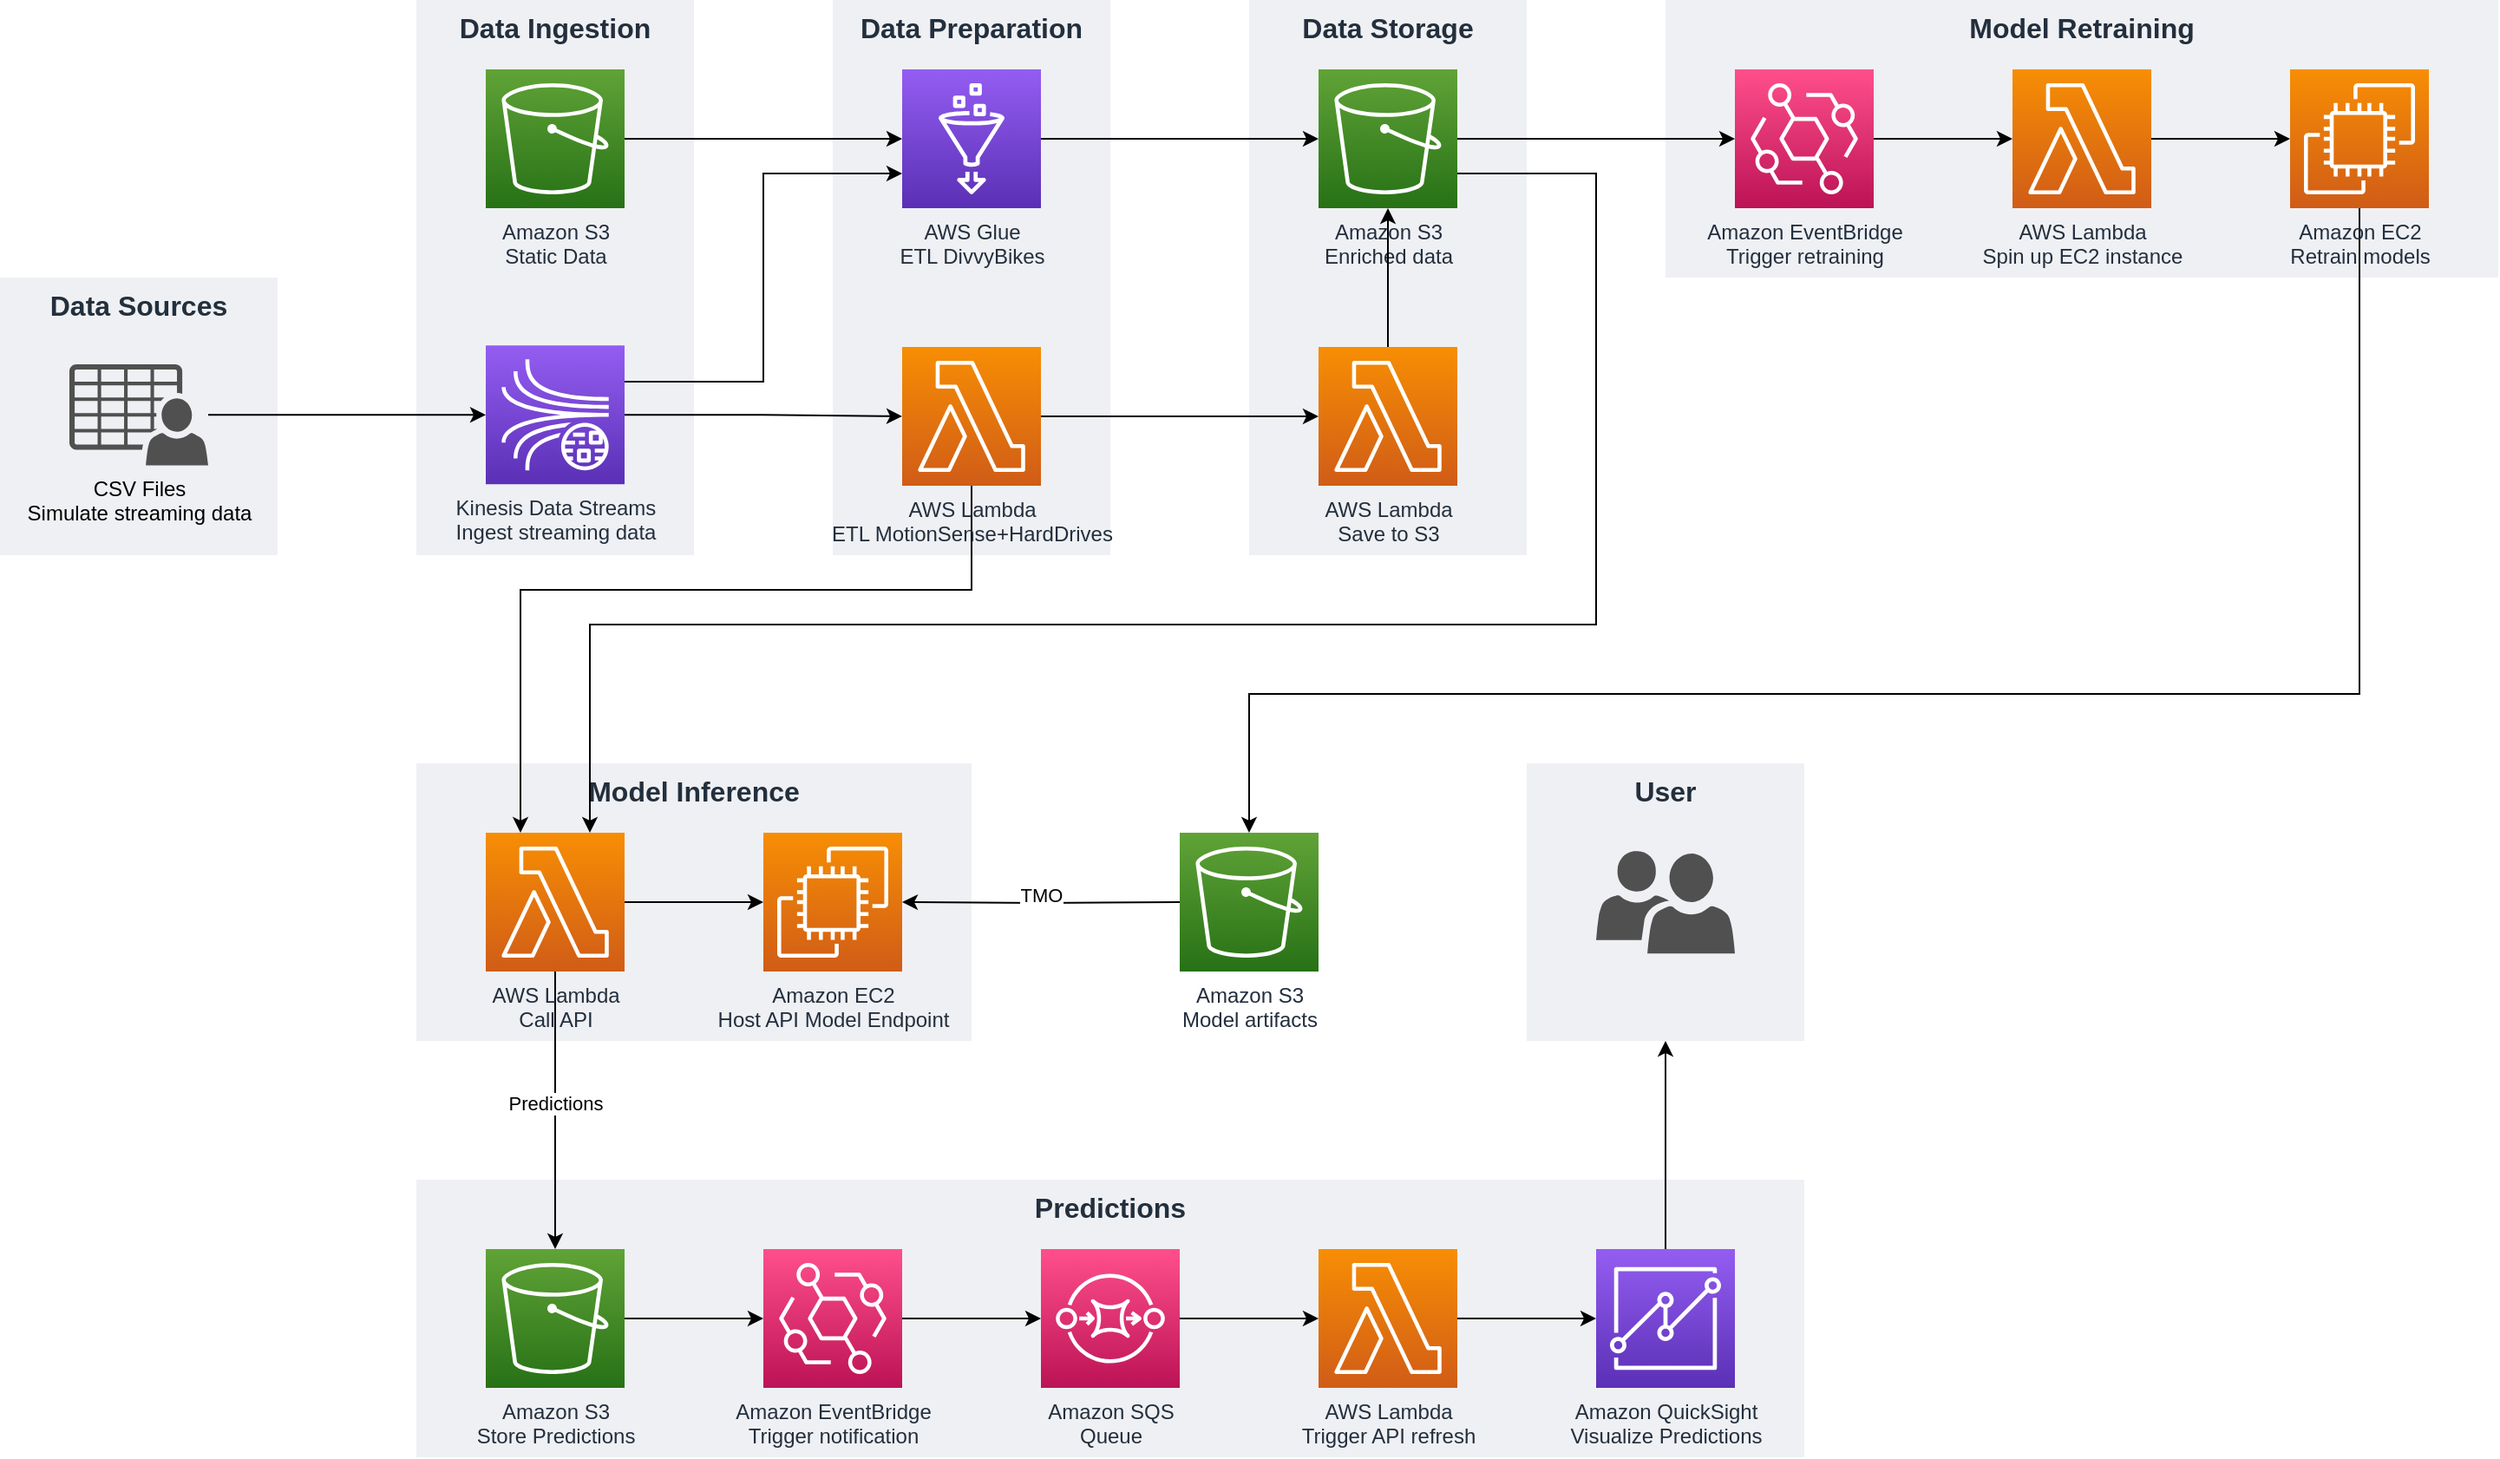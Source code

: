 <mxfile version="21.2.9" type="device">
  <diagram name="Page-1" id="HrHfWdr7Go0pBpaKc6fJ">
    <mxGraphModel dx="1900" dy="1322" grid="1" gridSize="10" guides="1" tooltips="1" connect="1" arrows="1" fold="1" page="1" pageScale="1" pageWidth="1654" pageHeight="1169" math="0" shadow="0">
      <root>
        <mxCell id="0" />
        <mxCell id="1" parent="0" />
        <mxCell id="WYnhwRWUGND2MRK8DQVq-42" value="&lt;b style=&quot;font-size: 16px;&quot;&gt;Model Retraining&lt;br&gt;&lt;/b&gt;" style="fillColor=#EFF0F3;strokeColor=none;dashed=0;verticalAlign=top;fontStyle=0;fontColor=#232F3D;whiteSpace=wrap;html=1;" parent="1" vertex="1">
          <mxGeometry x="1040" y="120" width="480" height="160" as="geometry" />
        </mxCell>
        <mxCell id="WYnhwRWUGND2MRK8DQVq-33" value="&lt;b style=&quot;font-size: 16px;&quot;&gt;Data Storage&lt;br&gt;&lt;/b&gt;" style="fillColor=#EFF0F3;strokeColor=none;dashed=0;verticalAlign=top;fontStyle=0;fontColor=#232F3D;whiteSpace=wrap;html=1;" parent="1" vertex="1">
          <mxGeometry x="800" y="120" width="160" height="320" as="geometry" />
        </mxCell>
        <mxCell id="3yimJOZkCvqiSvo0Fbuz-47" value="&lt;b style=&quot;font-size: 16px;&quot;&gt;User&lt;br&gt;&lt;/b&gt;" style="fillColor=#EFF0F3;strokeColor=none;dashed=0;verticalAlign=top;fontStyle=0;fontColor=#232F3D;whiteSpace=wrap;html=1;" parent="1" vertex="1">
          <mxGeometry x="960" y="560" width="160" height="160" as="geometry" />
        </mxCell>
        <mxCell id="3yimJOZkCvqiSvo0Fbuz-46" value="&lt;b style=&quot;font-size: 16px;&quot;&gt;Predictions&lt;br&gt;&lt;/b&gt;" style="fillColor=#EFF0F3;strokeColor=none;dashed=0;verticalAlign=top;fontStyle=0;fontColor=#232F3D;whiteSpace=wrap;html=1;" parent="1" vertex="1">
          <mxGeometry x="320" y="800" width="800" height="160" as="geometry" />
        </mxCell>
        <mxCell id="3yimJOZkCvqiSvo0Fbuz-35" value="&lt;b style=&quot;font-size: 16px;&quot;&gt;Model Inference&lt;br&gt;&lt;/b&gt;" style="fillColor=#EFF0F3;strokeColor=none;dashed=0;verticalAlign=top;fontStyle=0;fontColor=#232F3D;whiteSpace=wrap;html=1;" parent="1" vertex="1">
          <mxGeometry x="320" y="560" width="320" height="160" as="geometry" />
        </mxCell>
        <mxCell id="3yimJOZkCvqiSvo0Fbuz-21" value="&lt;b style=&quot;font-size: 16px;&quot;&gt;Data Preparation&lt;br&gt;&lt;/b&gt;" style="fillColor=#EFF0F3;strokeColor=none;dashed=0;verticalAlign=top;fontStyle=0;fontColor=#232F3D;whiteSpace=wrap;html=1;" parent="1" vertex="1">
          <mxGeometry x="560" y="120" width="160" height="320" as="geometry" />
        </mxCell>
        <mxCell id="3yimJOZkCvqiSvo0Fbuz-15" value="&lt;b style=&quot;font-size: 16px;&quot;&gt;Data Ingestion&lt;br&gt;&lt;/b&gt;" style="fillColor=#EFF0F3;strokeColor=none;dashed=0;verticalAlign=top;fontStyle=0;fontColor=#232F3D;whiteSpace=wrap;html=1;" parent="1" vertex="1">
          <mxGeometry x="320" y="120" width="160" height="320" as="geometry" />
        </mxCell>
        <mxCell id="3yimJOZkCvqiSvo0Fbuz-14" value="&lt;b style=&quot;font-size: 16px;&quot;&gt;Data Sources&lt;br&gt;&lt;/b&gt;" style="fillColor=#EFF0F3;strokeColor=none;dashed=0;verticalAlign=top;fontStyle=0;fontColor=#232F3D;whiteSpace=wrap;html=1;" parent="1" vertex="1">
          <mxGeometry x="80" y="280" width="160" height="160" as="geometry" />
        </mxCell>
        <mxCell id="WYnhwRWUGND2MRK8DQVq-15" style="edgeStyle=orthogonalEdgeStyle;rounded=0;orthogonalLoop=1;jettySize=auto;html=1;entryX=0;entryY=0.5;entryDx=0;entryDy=0;entryPerimeter=0;" parent="1" source="3yimJOZkCvqiSvo0Fbuz-2" target="WYnhwRWUGND2MRK8DQVq-1" edge="1">
          <mxGeometry relative="1" as="geometry" />
        </mxCell>
        <mxCell id="3yimJOZkCvqiSvo0Fbuz-2" value="CSV Files&lt;br&gt;Simulate streaming data" style="sketch=0;pointerEvents=1;shadow=0;dashed=0;html=1;strokeColor=none;fillColor=#505050;labelPosition=center;verticalLabelPosition=bottom;verticalAlign=top;outlineConnect=0;align=center;shape=mxgraph.office.users.csv_file;aspect=fixed;" parent="1" vertex="1">
          <mxGeometry x="120" y="330" width="80" height="58.31" as="geometry" />
        </mxCell>
        <mxCell id="WYnhwRWUGND2MRK8DQVq-37" style="edgeStyle=orthogonalEdgeStyle;rounded=0;orthogonalLoop=1;jettySize=auto;html=1;entryX=0;entryY=0.5;entryDx=0;entryDy=0;entryPerimeter=0;" parent="1" source="3yimJOZkCvqiSvo0Fbuz-7" target="sWz9Kat5x_ZztVjGWM_t-1" edge="1">
          <mxGeometry relative="1" as="geometry" />
        </mxCell>
        <mxCell id="3yimJOZkCvqiSvo0Fbuz-7" value="AWS Glue&lt;br&gt;ETL DivvyBikes" style="sketch=0;points=[[0,0,0],[0.25,0,0],[0.5,0,0],[0.75,0,0],[1,0,0],[0,1,0],[0.25,1,0],[0.5,1,0],[0.75,1,0],[1,1,0],[0,0.25,0],[0,0.5,0],[0,0.75,0],[1,0.25,0],[1,0.5,0],[1,0.75,0]];outlineConnect=0;fontColor=#232F3E;gradientColor=#945DF2;gradientDirection=north;fillColor=#5A30B5;strokeColor=#ffffff;dashed=0;verticalLabelPosition=bottom;verticalAlign=top;align=center;html=1;fontSize=12;fontStyle=0;aspect=fixed;shape=mxgraph.aws4.resourceIcon;resIcon=mxgraph.aws4.glue;" parent="1" vertex="1">
          <mxGeometry x="600" y="160" width="80" height="80" as="geometry" />
        </mxCell>
        <mxCell id="fGKyO15BCtnvn_URd1gI-5" style="edgeStyle=orthogonalEdgeStyle;rounded=0;orthogonalLoop=1;jettySize=auto;html=1;entryX=0;entryY=0.5;entryDx=0;entryDy=0;entryPerimeter=0;" parent="1" source="3yimJOZkCvqiSvo0Fbuz-28" target="MzW_LyCNwFbn9berbQRv-7" edge="1">
          <mxGeometry relative="1" as="geometry" />
        </mxCell>
        <mxCell id="vQl3JXnTeuH8wPi0Hmiw-1" style="edgeStyle=orthogonalEdgeStyle;rounded=0;orthogonalLoop=1;jettySize=auto;html=1;entryX=0.5;entryY=0;entryDx=0;entryDy=0;entryPerimeter=0;" parent="1" source="3yimJOZkCvqiSvo0Fbuz-28" target="3yimJOZkCvqiSvo0Fbuz-39" edge="1">
          <mxGeometry relative="1" as="geometry" />
        </mxCell>
        <mxCell id="vQl3JXnTeuH8wPi0Hmiw-4" value="Predictions" style="edgeLabel;html=1;align=center;verticalAlign=middle;resizable=0;points=[];" parent="vQl3JXnTeuH8wPi0Hmiw-1" vertex="1" connectable="0">
          <mxGeometry x="-0.059" relative="1" as="geometry">
            <mxPoint as="offset" />
          </mxGeometry>
        </mxCell>
        <mxCell id="3yimJOZkCvqiSvo0Fbuz-28" value="AWS Lambda&lt;br&gt;Call API" style="sketch=0;points=[[0,0,0],[0.25,0,0],[0.5,0,0],[0.75,0,0],[1,0,0],[0,1,0],[0.25,1,0],[0.5,1,0],[0.75,1,0],[1,1,0],[0,0.25,0],[0,0.5,0],[0,0.75,0],[1,0.25,0],[1,0.5,0],[1,0.75,0]];outlineConnect=0;fontColor=#232F3E;gradientColor=#F78E04;gradientDirection=north;fillColor=#D05C17;strokeColor=#ffffff;dashed=0;verticalLabelPosition=bottom;verticalAlign=top;align=center;html=1;fontSize=12;fontStyle=0;aspect=fixed;shape=mxgraph.aws4.resourceIcon;resIcon=mxgraph.aws4.lambda;" parent="1" vertex="1">
          <mxGeometry x="360" y="600" width="80" height="80" as="geometry" />
        </mxCell>
        <mxCell id="WYnhwRWUGND2MRK8DQVq-6" style="edgeStyle=orthogonalEdgeStyle;rounded=0;orthogonalLoop=1;jettySize=auto;html=1;entryX=0;entryY=0.5;entryDx=0;entryDy=0;entryPerimeter=0;" parent="1" source="3yimJOZkCvqiSvo0Fbuz-39" target="WYnhwRWUGND2MRK8DQVq-5" edge="1">
          <mxGeometry relative="1" as="geometry" />
        </mxCell>
        <mxCell id="3yimJOZkCvqiSvo0Fbuz-39" value="Amazon S3&lt;br&gt;Store Predictions" style="sketch=0;points=[[0,0,0],[0.25,0,0],[0.5,0,0],[0.75,0,0],[1,0,0],[0,1,0],[0.25,1,0],[0.5,1,0],[0.75,1,0],[1,1,0],[0,0.25,0],[0,0.5,0],[0,0.75,0],[1,0.25,0],[1,0.5,0],[1,0.75,0]];outlineConnect=0;fontColor=#232F3E;gradientColor=#60A337;gradientDirection=north;fillColor=#277116;strokeColor=#ffffff;dashed=0;verticalLabelPosition=bottom;verticalAlign=top;align=center;html=1;fontSize=12;fontStyle=0;aspect=fixed;shape=mxgraph.aws4.resourceIcon;resIcon=mxgraph.aws4.s3;" parent="1" vertex="1">
          <mxGeometry x="360" y="840" width="80" height="80" as="geometry" />
        </mxCell>
        <mxCell id="3yimJOZkCvqiSvo0Fbuz-40" value="" style="sketch=0;pointerEvents=1;shadow=0;dashed=0;html=1;strokeColor=none;labelPosition=center;verticalLabelPosition=bottom;verticalAlign=top;align=center;fillColor=#505050;shape=mxgraph.mscae.intune.user_group;aspect=fixed;" parent="1" vertex="1">
          <mxGeometry x="1000" y="610.4" width="80" height="59.2" as="geometry" />
        </mxCell>
        <mxCell id="3yimJOZkCvqiSvo0Fbuz-49" value="" style="edgeStyle=orthogonalEdgeStyle;rounded=0;orthogonalLoop=1;jettySize=auto;html=1;entryX=0.5;entryY=1;entryDx=0;entryDy=0;startArrow=none;startFill=0;" parent="1" source="3yimJOZkCvqiSvo0Fbuz-42" target="3yimJOZkCvqiSvo0Fbuz-47" edge="1">
          <mxGeometry relative="1" as="geometry" />
        </mxCell>
        <mxCell id="3yimJOZkCvqiSvo0Fbuz-42" value="Amazon QuickSight&lt;br&gt;Visualize Predictions" style="sketch=0;points=[[0,0,0],[0.25,0,0],[0.5,0,0],[0.75,0,0],[1,0,0],[0,1,0],[0.25,1,0],[0.5,1,0],[0.75,1,0],[1,1,0],[0,0.25,0],[0,0.5,0],[0,0.75,0],[1,0.25,0],[1,0.5,0],[1,0.75,0]];outlineConnect=0;fontColor=#232F3E;gradientColor=#945DF2;gradientDirection=north;fillColor=#5A30B5;strokeColor=#ffffff;dashed=0;verticalLabelPosition=bottom;verticalAlign=top;align=center;html=1;fontSize=12;fontStyle=0;aspect=fixed;shape=mxgraph.aws4.resourceIcon;resIcon=mxgraph.aws4.quicksight;" parent="1" vertex="1">
          <mxGeometry x="1000" y="840" width="80" height="80" as="geometry" />
        </mxCell>
        <mxCell id="vQl3JXnTeuH8wPi0Hmiw-2" style="edgeStyle=orthogonalEdgeStyle;rounded=0;orthogonalLoop=1;jettySize=auto;html=1;entryX=1;entryY=0.5;entryDx=0;entryDy=0;entryPerimeter=0;" parent="1" target="MzW_LyCNwFbn9berbQRv-7" edge="1">
          <mxGeometry relative="1" as="geometry">
            <mxPoint x="760" y="640" as="sourcePoint" />
          </mxGeometry>
        </mxCell>
        <mxCell id="vQl3JXnTeuH8wPi0Hmiw-3" value="TMO" style="edgeLabel;html=1;align=center;verticalAlign=middle;resizable=0;points=[];" parent="vQl3JXnTeuH8wPi0Hmiw-2" vertex="1" connectable="0">
          <mxGeometry x="0.002" y="-4" relative="1" as="geometry">
            <mxPoint as="offset" />
          </mxGeometry>
        </mxCell>
        <mxCell id="MzW_LyCNwFbn9berbQRv-7" value="Amazon EC2&lt;br&gt;Host API Model Endpoint" style="sketch=0;points=[[0,0,0],[0.25,0,0],[0.5,0,0],[0.75,0,0],[1,0,0],[0,1,0],[0.25,1,0],[0.5,1,0],[0.75,1,0],[1,1,0],[0,0.25,0],[0,0.5,0],[0,0.75,0],[1,0.25,0],[1,0.5,0],[1,0.75,0]];outlineConnect=0;fontColor=#232F3E;gradientColor=#F78E04;gradientDirection=north;fillColor=#D05C17;strokeColor=#ffffff;dashed=0;verticalLabelPosition=bottom;verticalAlign=top;align=center;html=1;fontSize=12;fontStyle=0;aspect=fixed;shape=mxgraph.aws4.resourceIcon;resIcon=mxgraph.aws4.ec2;" parent="1" vertex="1">
          <mxGeometry x="520" y="600" width="80" height="80" as="geometry" />
        </mxCell>
        <mxCell id="WYnhwRWUGND2MRK8DQVq-24" style="edgeStyle=orthogonalEdgeStyle;rounded=0;orthogonalLoop=1;jettySize=auto;html=1;" parent="1" edge="1">
          <mxGeometry relative="1" as="geometry">
            <mxPoint x="920" y="220" as="sourcePoint" />
            <mxPoint x="420" y="600" as="targetPoint" />
            <Array as="points">
              <mxPoint x="920" y="220" />
              <mxPoint x="1000" y="220" />
              <mxPoint x="1000" y="480" />
              <mxPoint x="420" y="480" />
            </Array>
          </mxGeometry>
        </mxCell>
        <mxCell id="WYnhwRWUGND2MRK8DQVq-45" style="edgeStyle=orthogonalEdgeStyle;rounded=0;orthogonalLoop=1;jettySize=auto;html=1;entryX=0;entryY=0.5;entryDx=0;entryDy=0;entryPerimeter=0;" parent="1" source="sWz9Kat5x_ZztVjGWM_t-1" target="WYnhwRWUGND2MRK8DQVq-39" edge="1">
          <mxGeometry relative="1" as="geometry" />
        </mxCell>
        <mxCell id="sWz9Kat5x_ZztVjGWM_t-1" value="Amazon S3&lt;br&gt;Enriched data" style="sketch=0;points=[[0,0,0],[0.25,0,0],[0.5,0,0],[0.75,0,0],[1,0,0],[0,1,0],[0.25,1,0],[0.5,1,0],[0.75,1,0],[1,1,0],[0,0.25,0],[0,0.5,0],[0,0.75,0],[1,0.25,0],[1,0.5,0],[1,0.75,0]];outlineConnect=0;fontColor=#232F3E;gradientColor=#60A337;gradientDirection=north;fillColor=#277116;strokeColor=#ffffff;dashed=0;verticalLabelPosition=bottom;verticalAlign=top;align=center;html=1;fontSize=12;fontStyle=0;aspect=fixed;shape=mxgraph.aws4.resourceIcon;resIcon=mxgraph.aws4.s3;" parent="1" vertex="1">
          <mxGeometry x="840" y="160" width="80" height="80" as="geometry" />
        </mxCell>
        <mxCell id="vQl3JXnTeuH8wPi0Hmiw-7" style="edgeStyle=orthogonalEdgeStyle;rounded=0;orthogonalLoop=1;jettySize=auto;html=1;entryX=0;entryY=0.5;entryDx=0;entryDy=0;entryPerimeter=0;" parent="1" source="vQl3JXnTeuH8wPi0Hmiw-5" target="3yimJOZkCvqiSvo0Fbuz-42" edge="1">
          <mxGeometry relative="1" as="geometry" />
        </mxCell>
        <mxCell id="vQl3JXnTeuH8wPi0Hmiw-5" value="AWS Lambda&lt;br&gt;Trigger API refresh" style="sketch=0;points=[[0,0,0],[0.25,0,0],[0.5,0,0],[0.75,0,0],[1,0,0],[0,1,0],[0.25,1,0],[0.5,1,0],[0.75,1,0],[1,1,0],[0,0.25,0],[0,0.5,0],[0,0.75,0],[1,0.25,0],[1,0.5,0],[1,0.75,0]];outlineConnect=0;fontColor=#232F3E;gradientColor=#F78E04;gradientDirection=north;fillColor=#D05C17;strokeColor=#ffffff;dashed=0;verticalLabelPosition=bottom;verticalAlign=top;align=center;html=1;fontSize=12;fontStyle=0;aspect=fixed;shape=mxgraph.aws4.resourceIcon;resIcon=mxgraph.aws4.lambda;" parent="1" vertex="1">
          <mxGeometry x="840" y="840" width="80" height="80" as="geometry" />
        </mxCell>
        <mxCell id="WYnhwRWUGND2MRK8DQVq-19" style="edgeStyle=orthogonalEdgeStyle;rounded=0;orthogonalLoop=1;jettySize=auto;html=1;entryX=0;entryY=0.75;entryDx=0;entryDy=0;entryPerimeter=0;" parent="1" source="WYnhwRWUGND2MRK8DQVq-1" target="3yimJOZkCvqiSvo0Fbuz-7" edge="1">
          <mxGeometry relative="1" as="geometry">
            <mxPoint x="600" y="260" as="targetPoint" />
            <Array as="points">
              <mxPoint x="520" y="340" />
              <mxPoint x="520" y="220" />
            </Array>
          </mxGeometry>
        </mxCell>
        <mxCell id="WYnhwRWUGND2MRK8DQVq-20" style="edgeStyle=orthogonalEdgeStyle;rounded=0;orthogonalLoop=1;jettySize=auto;html=1;" parent="1" source="WYnhwRWUGND2MRK8DQVq-1" target="WYnhwRWUGND2MRK8DQVq-10" edge="1">
          <mxGeometry relative="1" as="geometry" />
        </mxCell>
        <mxCell id="WYnhwRWUGND2MRK8DQVq-1" value="Kinesis Data Streams&lt;br&gt;Ingest streaming data" style="sketch=0;points=[[0,0,0],[0.25,0,0],[0.5,0,0],[0.75,0,0],[1,0,0],[0,1,0],[0.25,1,0],[0.5,1,0],[0.75,1,0],[1,1,0],[0,0.25,0],[0,0.5,0],[0,0.75,0],[1,0.25,0],[1,0.5,0],[1,0.75,0]];outlineConnect=0;fontColor=#232F3E;gradientColor=#945DF2;gradientDirection=north;fillColor=#5A30B5;strokeColor=#ffffff;dashed=0;verticalLabelPosition=bottom;verticalAlign=top;align=center;html=1;fontSize=12;fontStyle=0;aspect=fixed;shape=mxgraph.aws4.resourceIcon;resIcon=mxgraph.aws4.kinesis_data_streams;" parent="1" vertex="1">
          <mxGeometry x="360" y="319.15" width="80" height="80" as="geometry" />
        </mxCell>
        <mxCell id="WYnhwRWUGND2MRK8DQVq-3" value="Amazon S3&lt;br&gt;Model artifacts" style="sketch=0;points=[[0,0,0],[0.25,0,0],[0.5,0,0],[0.75,0,0],[1,0,0],[0,1,0],[0.25,1,0],[0.5,1,0],[0.75,1,0],[1,1,0],[0,0.25,0],[0,0.5,0],[0,0.75,0],[1,0.25,0],[1,0.5,0],[1,0.75,0]];outlineConnect=0;fontColor=#232F3E;gradientColor=#60A337;gradientDirection=north;fillColor=#277116;strokeColor=#ffffff;dashed=0;verticalLabelPosition=bottom;verticalAlign=top;align=center;html=1;fontSize=12;fontStyle=0;aspect=fixed;shape=mxgraph.aws4.resourceIcon;resIcon=mxgraph.aws4.s3;" parent="1" vertex="1">
          <mxGeometry x="760" y="600" width="80" height="80" as="geometry" />
        </mxCell>
        <mxCell id="WYnhwRWUGND2MRK8DQVq-8" style="edgeStyle=orthogonalEdgeStyle;rounded=0;orthogonalLoop=1;jettySize=auto;html=1;entryX=0;entryY=0.5;entryDx=0;entryDy=0;entryPerimeter=0;" parent="1" source="WYnhwRWUGND2MRK8DQVq-4" target="vQl3JXnTeuH8wPi0Hmiw-5" edge="1">
          <mxGeometry relative="1" as="geometry" />
        </mxCell>
        <mxCell id="WYnhwRWUGND2MRK8DQVq-4" value="Amazon SQS&lt;br&gt;Queue" style="sketch=0;points=[[0,0,0],[0.25,0,0],[0.5,0,0],[0.75,0,0],[1,0,0],[0,1,0],[0.25,1,0],[0.5,1,0],[0.75,1,0],[1,1,0],[0,0.25,0],[0,0.5,0],[0,0.75,0],[1,0.25,0],[1,0.5,0],[1,0.75,0]];outlineConnect=0;fontColor=#232F3E;gradientColor=#FF4F8B;gradientDirection=north;fillColor=#BC1356;strokeColor=#ffffff;dashed=0;verticalLabelPosition=bottom;verticalAlign=top;align=center;html=1;fontSize=12;fontStyle=0;aspect=fixed;shape=mxgraph.aws4.resourceIcon;resIcon=mxgraph.aws4.sqs;" parent="1" vertex="1">
          <mxGeometry x="680" y="840" width="80" height="80" as="geometry" />
        </mxCell>
        <mxCell id="WYnhwRWUGND2MRK8DQVq-7" style="edgeStyle=orthogonalEdgeStyle;rounded=0;orthogonalLoop=1;jettySize=auto;html=1;" parent="1" source="WYnhwRWUGND2MRK8DQVq-5" target="WYnhwRWUGND2MRK8DQVq-4" edge="1">
          <mxGeometry relative="1" as="geometry" />
        </mxCell>
        <mxCell id="WYnhwRWUGND2MRK8DQVq-5" value="Amazon EventBridge&lt;br&gt;Trigger notification" style="sketch=0;points=[[0,0,0],[0.25,0,0],[0.5,0,0],[0.75,0,0],[1,0,0],[0,1,0],[0.25,1,0],[0.5,1,0],[0.75,1,0],[1,1,0],[0,0.25,0],[0,0.5,0],[0,0.75,0],[1,0.25,0],[1,0.5,0],[1,0.75,0]];outlineConnect=0;fontColor=#232F3E;gradientColor=#FF4F8B;gradientDirection=north;fillColor=#BC1356;strokeColor=#ffffff;dashed=0;verticalLabelPosition=bottom;verticalAlign=top;align=center;html=1;fontSize=12;fontStyle=0;aspect=fixed;shape=mxgraph.aws4.resourceIcon;resIcon=mxgraph.aws4.eventbridge;" parent="1" vertex="1">
          <mxGeometry x="520" y="840" width="80" height="80" as="geometry" />
        </mxCell>
        <mxCell id="WYnhwRWUGND2MRK8DQVq-23" style="edgeStyle=orthogonalEdgeStyle;rounded=0;orthogonalLoop=1;jettySize=auto;html=1;" parent="1" source="WYnhwRWUGND2MRK8DQVq-10" target="3yimJOZkCvqiSvo0Fbuz-28" edge="1">
          <mxGeometry relative="1" as="geometry">
            <Array as="points">
              <mxPoint x="640" y="460" />
              <mxPoint x="380" y="460" />
            </Array>
          </mxGeometry>
        </mxCell>
        <mxCell id="WYnhwRWUGND2MRK8DQVq-30" style="edgeStyle=orthogonalEdgeStyle;rounded=0;orthogonalLoop=1;jettySize=auto;html=1;entryX=0;entryY=0.5;entryDx=0;entryDy=0;entryPerimeter=0;" parent="1" source="WYnhwRWUGND2MRK8DQVq-10" target="WYnhwRWUGND2MRK8DQVq-29" edge="1">
          <mxGeometry relative="1" as="geometry" />
        </mxCell>
        <mxCell id="WYnhwRWUGND2MRK8DQVq-10" value="AWS Lambda&lt;br&gt;ETL MotionSense+HardDrives" style="sketch=0;points=[[0,0,0],[0.25,0,0],[0.5,0,0],[0.75,0,0],[1,0,0],[0,1,0],[0.25,1,0],[0.5,1,0],[0.75,1,0],[1,1,0],[0,0.25,0],[0,0.5,0],[0,0.75,0],[1,0.25,0],[1,0.5,0],[1,0.75,0]];outlineConnect=0;fontColor=#232F3E;gradientColor=#F78E04;gradientDirection=north;fillColor=#D05C17;strokeColor=#ffffff;dashed=0;verticalLabelPosition=bottom;verticalAlign=top;align=center;html=1;fontSize=12;fontStyle=0;aspect=fixed;shape=mxgraph.aws4.resourceIcon;resIcon=mxgraph.aws4.lambda;" parent="1" vertex="1">
          <mxGeometry x="600" y="320.0" width="80" height="80" as="geometry" />
        </mxCell>
        <mxCell id="WYnhwRWUGND2MRK8DQVq-26" style="edgeStyle=orthogonalEdgeStyle;rounded=0;orthogonalLoop=1;jettySize=auto;html=1;entryX=0;entryY=0.5;entryDx=0;entryDy=0;entryPerimeter=0;" parent="1" source="WYnhwRWUGND2MRK8DQVq-25" target="3yimJOZkCvqiSvo0Fbuz-7" edge="1">
          <mxGeometry relative="1" as="geometry" />
        </mxCell>
        <mxCell id="WYnhwRWUGND2MRK8DQVq-25" value="Amazon S3&lt;br&gt;Static Data" style="sketch=0;points=[[0,0,0],[0.25,0,0],[0.5,0,0],[0.75,0,0],[1,0,0],[0,1,0],[0.25,1,0],[0.5,1,0],[0.75,1,0],[1,1,0],[0,0.25,0],[0,0.5,0],[0,0.75,0],[1,0.25,0],[1,0.5,0],[1,0.75,0]];outlineConnect=0;fontColor=#232F3E;gradientColor=#60A337;gradientDirection=north;fillColor=#277116;strokeColor=#ffffff;dashed=0;verticalLabelPosition=bottom;verticalAlign=top;align=center;html=1;fontSize=12;fontStyle=0;aspect=fixed;shape=mxgraph.aws4.resourceIcon;resIcon=mxgraph.aws4.s3;" parent="1" vertex="1">
          <mxGeometry x="360" y="160" width="80" height="80" as="geometry" />
        </mxCell>
        <mxCell id="WYnhwRWUGND2MRK8DQVq-38" style="edgeStyle=orthogonalEdgeStyle;rounded=0;orthogonalLoop=1;jettySize=auto;html=1;" parent="1" source="WYnhwRWUGND2MRK8DQVq-29" target="sWz9Kat5x_ZztVjGWM_t-1" edge="1">
          <mxGeometry relative="1" as="geometry" />
        </mxCell>
        <mxCell id="WYnhwRWUGND2MRK8DQVq-29" value="AWS Lambda&lt;br&gt;Save to S3" style="sketch=0;points=[[0,0,0],[0.25,0,0],[0.5,0,0],[0.75,0,0],[1,0,0],[0,1,0],[0.25,1,0],[0.5,1,0],[0.75,1,0],[1,1,0],[0,0.25,0],[0,0.5,0],[0,0.75,0],[1,0.25,0],[1,0.5,0],[1,0.75,0]];outlineConnect=0;fontColor=#232F3E;gradientColor=#F78E04;gradientDirection=north;fillColor=#D05C17;strokeColor=#ffffff;dashed=0;verticalLabelPosition=bottom;verticalAlign=top;align=center;html=1;fontSize=12;fontStyle=0;aspect=fixed;shape=mxgraph.aws4.resourceIcon;resIcon=mxgraph.aws4.lambda;" parent="1" vertex="1">
          <mxGeometry x="840" y="320.0" width="80" height="80" as="geometry" />
        </mxCell>
        <mxCell id="WYnhwRWUGND2MRK8DQVq-43" style="edgeStyle=orthogonalEdgeStyle;rounded=0;orthogonalLoop=1;jettySize=auto;html=1;entryX=0;entryY=0.5;entryDx=0;entryDy=0;entryPerimeter=0;" parent="1" source="WYnhwRWUGND2MRK8DQVq-39" target="WYnhwRWUGND2MRK8DQVq-40" edge="1">
          <mxGeometry relative="1" as="geometry" />
        </mxCell>
        <mxCell id="WYnhwRWUGND2MRK8DQVq-39" value="Amazon EventBridge&lt;br&gt;Trigger retraining" style="sketch=0;points=[[0,0,0],[0.25,0,0],[0.5,0,0],[0.75,0,0],[1,0,0],[0,1,0],[0.25,1,0],[0.5,1,0],[0.75,1,0],[1,1,0],[0,0.25,0],[0,0.5,0],[0,0.75,0],[1,0.25,0],[1,0.5,0],[1,0.75,0]];outlineConnect=0;fontColor=#232F3E;gradientColor=#FF4F8B;gradientDirection=north;fillColor=#BC1356;strokeColor=#ffffff;dashed=0;verticalLabelPosition=bottom;verticalAlign=top;align=center;html=1;fontSize=12;fontStyle=0;aspect=fixed;shape=mxgraph.aws4.resourceIcon;resIcon=mxgraph.aws4.eventbridge;" parent="1" vertex="1">
          <mxGeometry x="1080" y="160" width="80" height="80" as="geometry" />
        </mxCell>
        <mxCell id="WYnhwRWUGND2MRK8DQVq-44" style="edgeStyle=orthogonalEdgeStyle;rounded=0;orthogonalLoop=1;jettySize=auto;html=1;entryX=0;entryY=0.5;entryDx=0;entryDy=0;entryPerimeter=0;" parent="1" source="WYnhwRWUGND2MRK8DQVq-40" target="WYnhwRWUGND2MRK8DQVq-41" edge="1">
          <mxGeometry relative="1" as="geometry" />
        </mxCell>
        <mxCell id="WYnhwRWUGND2MRK8DQVq-40" value="AWS Lambda&lt;br&gt;Spin up EC2 instance" style="sketch=0;points=[[0,0,0],[0.25,0,0],[0.5,0,0],[0.75,0,0],[1,0,0],[0,1,0],[0.25,1,0],[0.5,1,0],[0.75,1,0],[1,1,0],[0,0.25,0],[0,0.5,0],[0,0.75,0],[1,0.25,0],[1,0.5,0],[1,0.75,0]];outlineConnect=0;fontColor=#232F3E;gradientColor=#F78E04;gradientDirection=north;fillColor=#D05C17;strokeColor=#ffffff;dashed=0;verticalLabelPosition=bottom;verticalAlign=top;align=center;html=1;fontSize=12;fontStyle=0;aspect=fixed;shape=mxgraph.aws4.resourceIcon;resIcon=mxgraph.aws4.lambda;" parent="1" vertex="1">
          <mxGeometry x="1240" y="160.0" width="80" height="80" as="geometry" />
        </mxCell>
        <mxCell id="WYnhwRWUGND2MRK8DQVq-47" style="edgeStyle=orthogonalEdgeStyle;rounded=0;orthogonalLoop=1;jettySize=auto;html=1;entryX=0.5;entryY=0;entryDx=0;entryDy=0;entryPerimeter=0;exitX=0.5;exitY=1;exitDx=0;exitDy=0;exitPerimeter=0;" parent="1" source="WYnhwRWUGND2MRK8DQVq-41" target="WYnhwRWUGND2MRK8DQVq-3" edge="1">
          <mxGeometry relative="1" as="geometry">
            <Array as="points">
              <mxPoint x="1440" y="520" />
              <mxPoint x="800" y="520" />
            </Array>
          </mxGeometry>
        </mxCell>
        <mxCell id="WYnhwRWUGND2MRK8DQVq-41" value="Amazon EC2&lt;br&gt;Retrain models" style="sketch=0;points=[[0,0,0],[0.25,0,0],[0.5,0,0],[0.75,0,0],[1,0,0],[0,1,0],[0.25,1,0],[0.5,1,0],[0.75,1,0],[1,1,0],[0,0.25,0],[0,0.5,0],[0,0.75,0],[1,0.25,0],[1,0.5,0],[1,0.75,0]];outlineConnect=0;fontColor=#232F3E;gradientColor=#F78E04;gradientDirection=north;fillColor=#D05C17;strokeColor=#ffffff;dashed=0;verticalLabelPosition=bottom;verticalAlign=top;align=center;html=1;fontSize=12;fontStyle=0;aspect=fixed;shape=mxgraph.aws4.resourceIcon;resIcon=mxgraph.aws4.ec2;" parent="1" vertex="1">
          <mxGeometry x="1400" y="160" width="80" height="80" as="geometry" />
        </mxCell>
      </root>
    </mxGraphModel>
  </diagram>
</mxfile>
